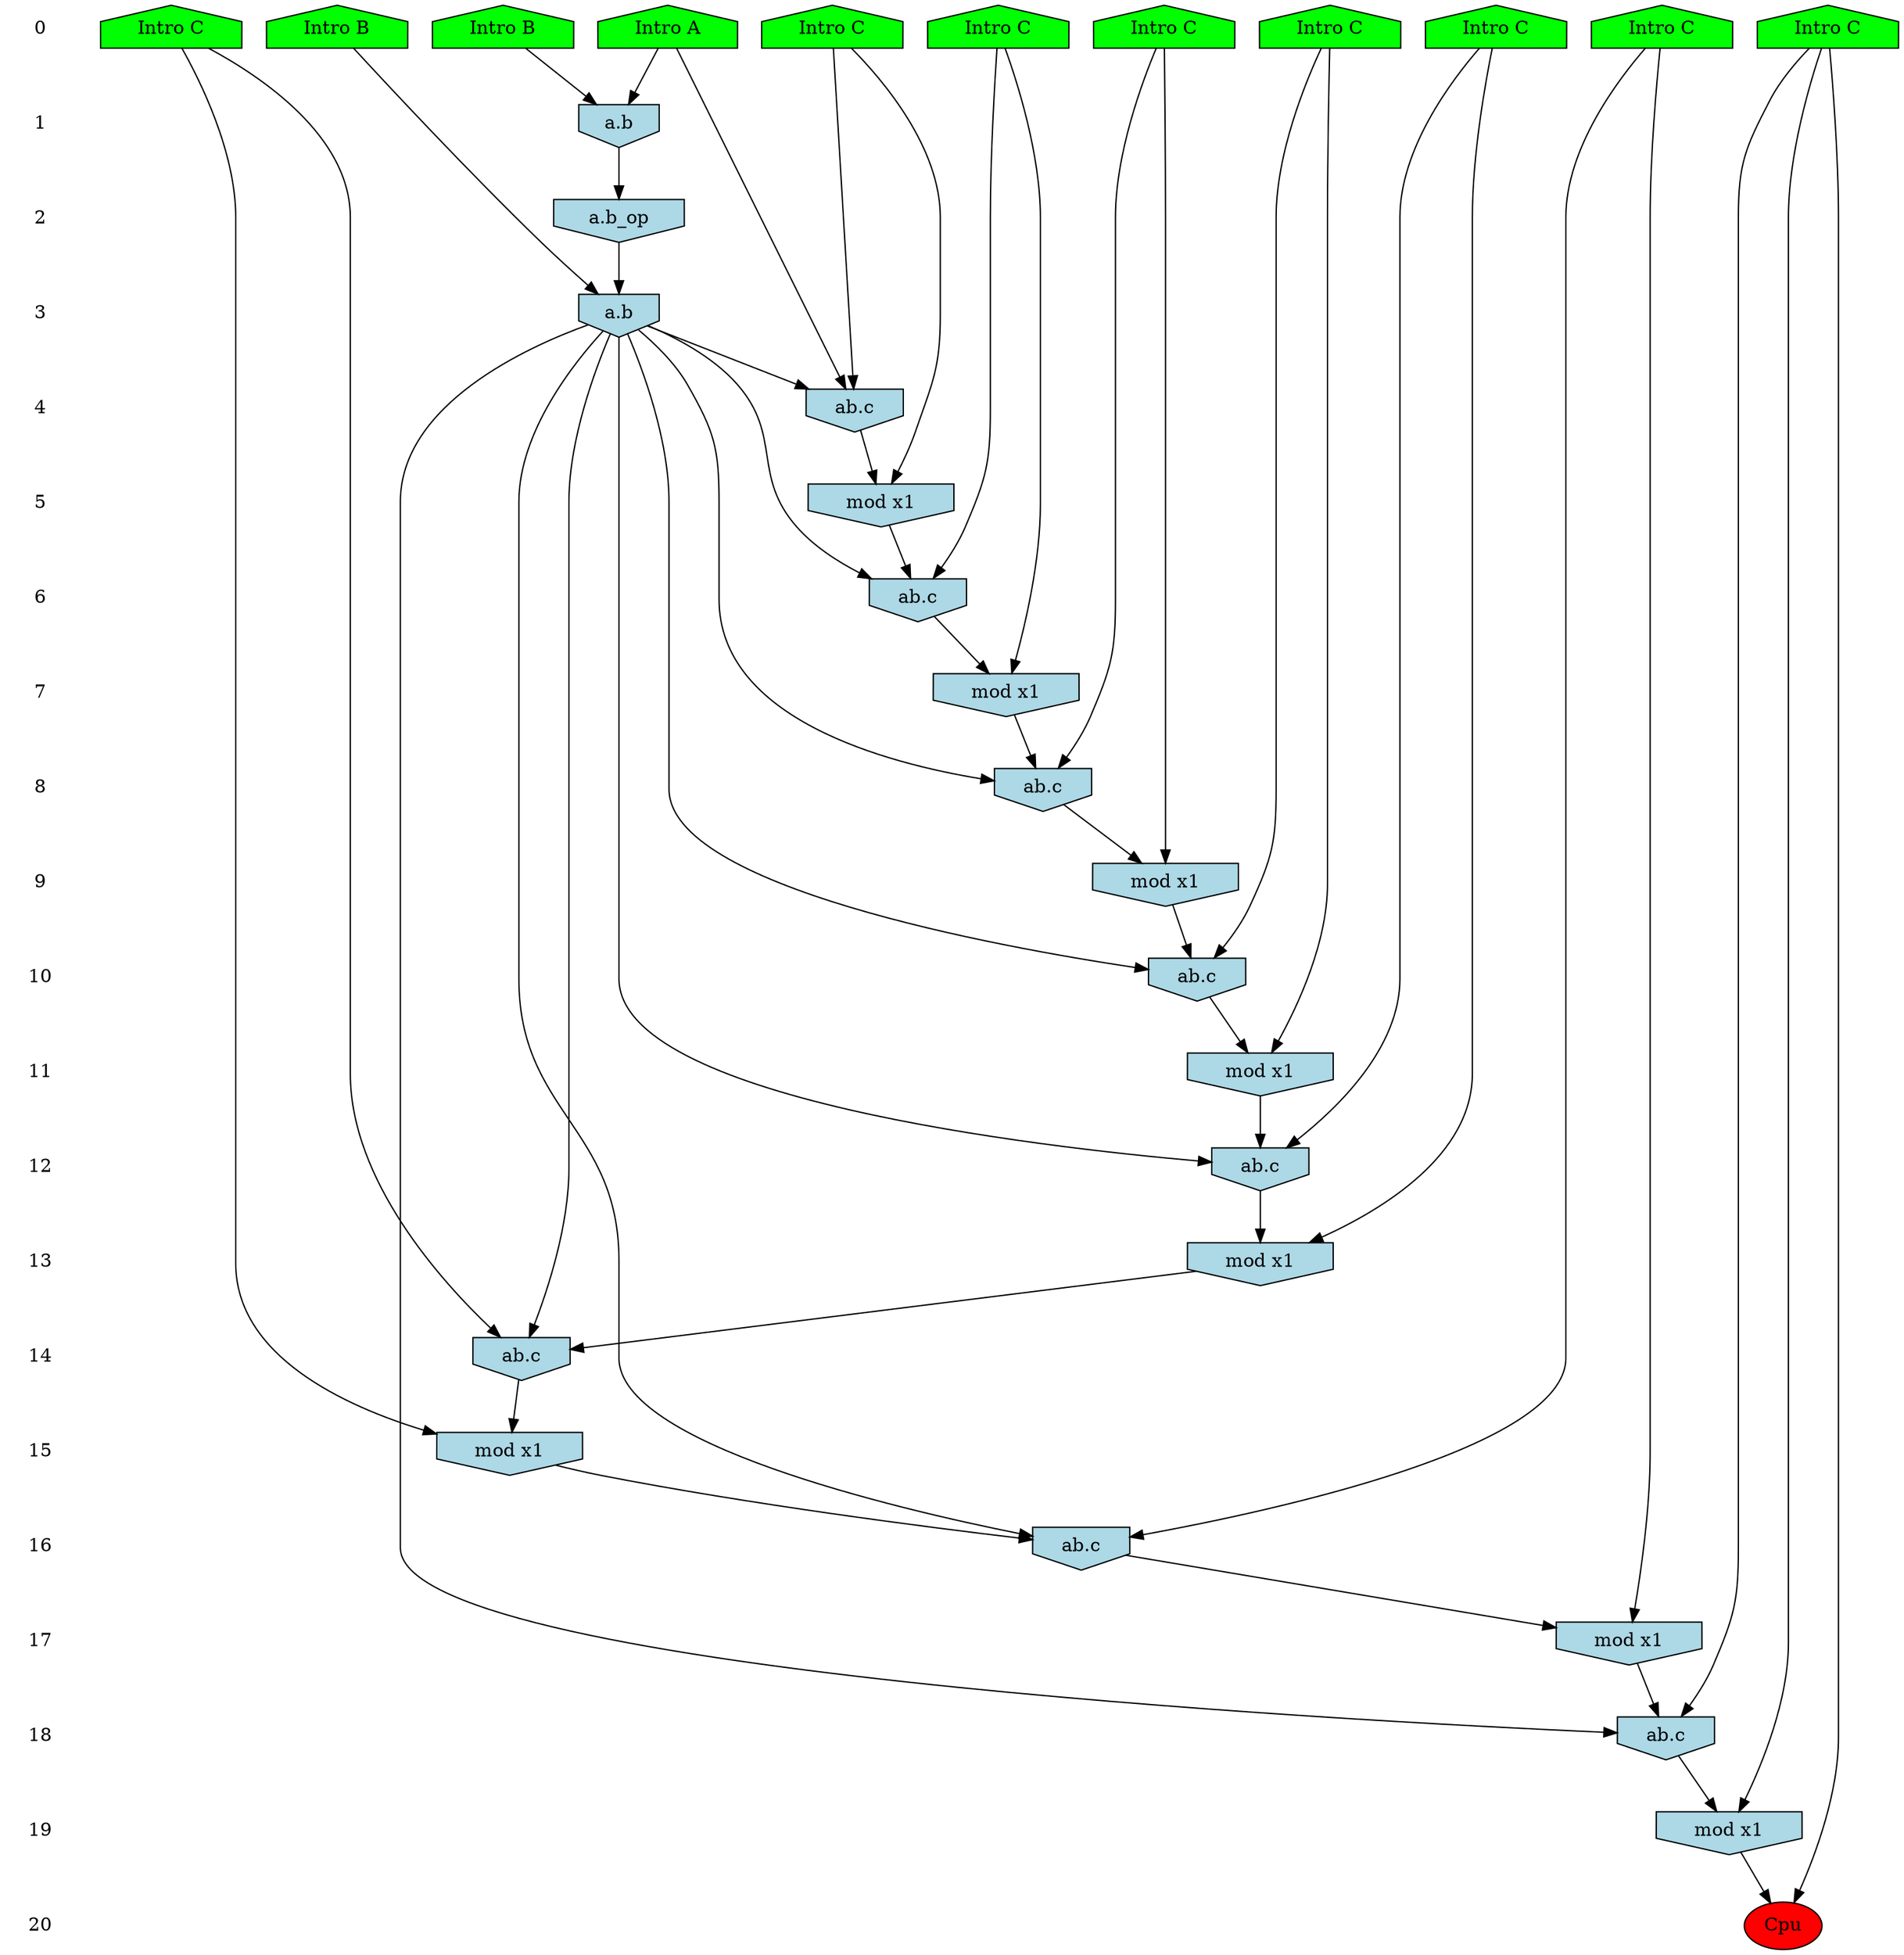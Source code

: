 /* Compression of 1 causal flows obtained in average at 2.041904E+01 t.u */
/* Compressed causal flows were: [3796] */
digraph G{
 ranksep=.5 ; 
{ rank = same ; "0" [shape=plaintext] ; node_1 [label ="Intro B", shape=house, style=filled, fillcolor=green] ;
node_2 [label ="Intro B", shape=house, style=filled, fillcolor=green] ;
node_3 [label ="Intro A", shape=house, style=filled, fillcolor=green] ;
node_4 [label ="Intro C", shape=house, style=filled, fillcolor=green] ;
node_5 [label ="Intro C", shape=house, style=filled, fillcolor=green] ;
node_6 [label ="Intro C", shape=house, style=filled, fillcolor=green] ;
node_7 [label ="Intro C", shape=house, style=filled, fillcolor=green] ;
node_8 [label ="Intro C", shape=house, style=filled, fillcolor=green] ;
node_9 [label ="Intro C", shape=house, style=filled, fillcolor=green] ;
node_10 [label ="Intro C", shape=house, style=filled, fillcolor=green] ;
node_11 [label ="Intro C", shape=house, style=filled, fillcolor=green] ;
}
{ rank = same ; "1" [shape=plaintext] ; node_12 [label="a.b", shape=invhouse, style=filled, fillcolor = lightblue] ;
}
{ rank = same ; "2" [shape=plaintext] ; node_13 [label="a.b_op", shape=invhouse, style=filled, fillcolor = lightblue] ;
}
{ rank = same ; "3" [shape=plaintext] ; node_14 [label="a.b", shape=invhouse, style=filled, fillcolor = lightblue] ;
}
{ rank = same ; "4" [shape=plaintext] ; node_15 [label="ab.c", shape=invhouse, style=filled, fillcolor = lightblue] ;
}
{ rank = same ; "5" [shape=plaintext] ; node_16 [label="mod x1", shape=invhouse, style=filled, fillcolor = lightblue] ;
}
{ rank = same ; "6" [shape=plaintext] ; node_17 [label="ab.c", shape=invhouse, style=filled, fillcolor = lightblue] ;
}
{ rank = same ; "7" [shape=plaintext] ; node_18 [label="mod x1", shape=invhouse, style=filled, fillcolor = lightblue] ;
}
{ rank = same ; "8" [shape=plaintext] ; node_19 [label="ab.c", shape=invhouse, style=filled, fillcolor = lightblue] ;
}
{ rank = same ; "9" [shape=plaintext] ; node_20 [label="mod x1", shape=invhouse, style=filled, fillcolor = lightblue] ;
}
{ rank = same ; "10" [shape=plaintext] ; node_21 [label="ab.c", shape=invhouse, style=filled, fillcolor = lightblue] ;
}
{ rank = same ; "11" [shape=plaintext] ; node_22 [label="mod x1", shape=invhouse, style=filled, fillcolor = lightblue] ;
}
{ rank = same ; "12" [shape=plaintext] ; node_23 [label="ab.c", shape=invhouse, style=filled, fillcolor = lightblue] ;
}
{ rank = same ; "13" [shape=plaintext] ; node_24 [label="mod x1", shape=invhouse, style=filled, fillcolor = lightblue] ;
}
{ rank = same ; "14" [shape=plaintext] ; node_25 [label="ab.c", shape=invhouse, style=filled, fillcolor = lightblue] ;
}
{ rank = same ; "15" [shape=plaintext] ; node_26 [label="mod x1", shape=invhouse, style=filled, fillcolor = lightblue] ;
}
{ rank = same ; "16" [shape=plaintext] ; node_27 [label="ab.c", shape=invhouse, style=filled, fillcolor = lightblue] ;
}
{ rank = same ; "17" [shape=plaintext] ; node_28 [label="mod x1", shape=invhouse, style=filled, fillcolor = lightblue] ;
}
{ rank = same ; "18" [shape=plaintext] ; node_29 [label="ab.c", shape=invhouse, style=filled, fillcolor = lightblue] ;
}
{ rank = same ; "19" [shape=plaintext] ; node_30 [label="mod x1", shape=invhouse, style=filled, fillcolor = lightblue] ;
}
{ rank = same ; "20" [shape=plaintext] ; node_31 [label ="Cpu", style=filled, fillcolor=red] ;
}
"0" -> "1" [style="invis"]; 
"1" -> "2" [style="invis"]; 
"2" -> "3" [style="invis"]; 
"3" -> "4" [style="invis"]; 
"4" -> "5" [style="invis"]; 
"5" -> "6" [style="invis"]; 
"6" -> "7" [style="invis"]; 
"7" -> "8" [style="invis"]; 
"8" -> "9" [style="invis"]; 
"9" -> "10" [style="invis"]; 
"10" -> "11" [style="invis"]; 
"11" -> "12" [style="invis"]; 
"12" -> "13" [style="invis"]; 
"13" -> "14" [style="invis"]; 
"14" -> "15" [style="invis"]; 
"15" -> "16" [style="invis"]; 
"16" -> "17" [style="invis"]; 
"17" -> "18" [style="invis"]; 
"18" -> "19" [style="invis"]; 
"19" -> "20" [style="invis"]; 
node_2 -> node_12
node_3 -> node_12
node_12 -> node_13
node_1 -> node_14
node_13 -> node_14
node_3 -> node_15
node_8 -> node_15
node_14 -> node_15
node_8 -> node_16
node_15 -> node_16
node_9 -> node_17
node_14 -> node_17
node_16 -> node_17
node_9 -> node_18
node_17 -> node_18
node_4 -> node_19
node_14 -> node_19
node_18 -> node_19
node_4 -> node_20
node_19 -> node_20
node_11 -> node_21
node_14 -> node_21
node_20 -> node_21
node_11 -> node_22
node_21 -> node_22
node_7 -> node_23
node_14 -> node_23
node_22 -> node_23
node_7 -> node_24
node_23 -> node_24
node_10 -> node_25
node_14 -> node_25
node_24 -> node_25
node_10 -> node_26
node_25 -> node_26
node_5 -> node_27
node_14 -> node_27
node_26 -> node_27
node_5 -> node_28
node_27 -> node_28
node_6 -> node_29
node_14 -> node_29
node_28 -> node_29
node_6 -> node_30
node_29 -> node_30
node_6 -> node_31
node_30 -> node_31
}
/*
 Dot generation time: 0.000159
*/